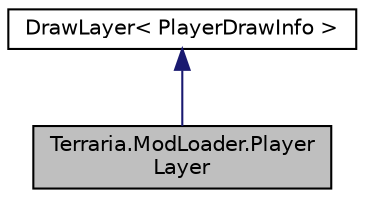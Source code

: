 digraph "Terraria.ModLoader.PlayerLayer"
{
 // LATEX_PDF_SIZE
  edge [fontname="Helvetica",fontsize="10",labelfontname="Helvetica",labelfontsize="10"];
  node [fontname="Helvetica",fontsize="10",shape=record];
  Node1 [label="Terraria.ModLoader.Player\lLayer",height=0.2,width=0.4,color="black", fillcolor="grey75", style="filled", fontcolor="black",tooltip="This class represents a DrawLayer for the player, and uses PlayerDrawInfo as its InfoType...."];
  Node2 -> Node1 [dir="back",color="midnightblue",fontsize="10",style="solid",fontname="Helvetica"];
  Node2 [label="DrawLayer\< PlayerDrawInfo \>",height=0.2,width=0.4,color="black", fillcolor="white", style="filled",URL="$class_terraria_1_1_mod_loader_1_1_draw_layer.html",tooltip=" "];
}
